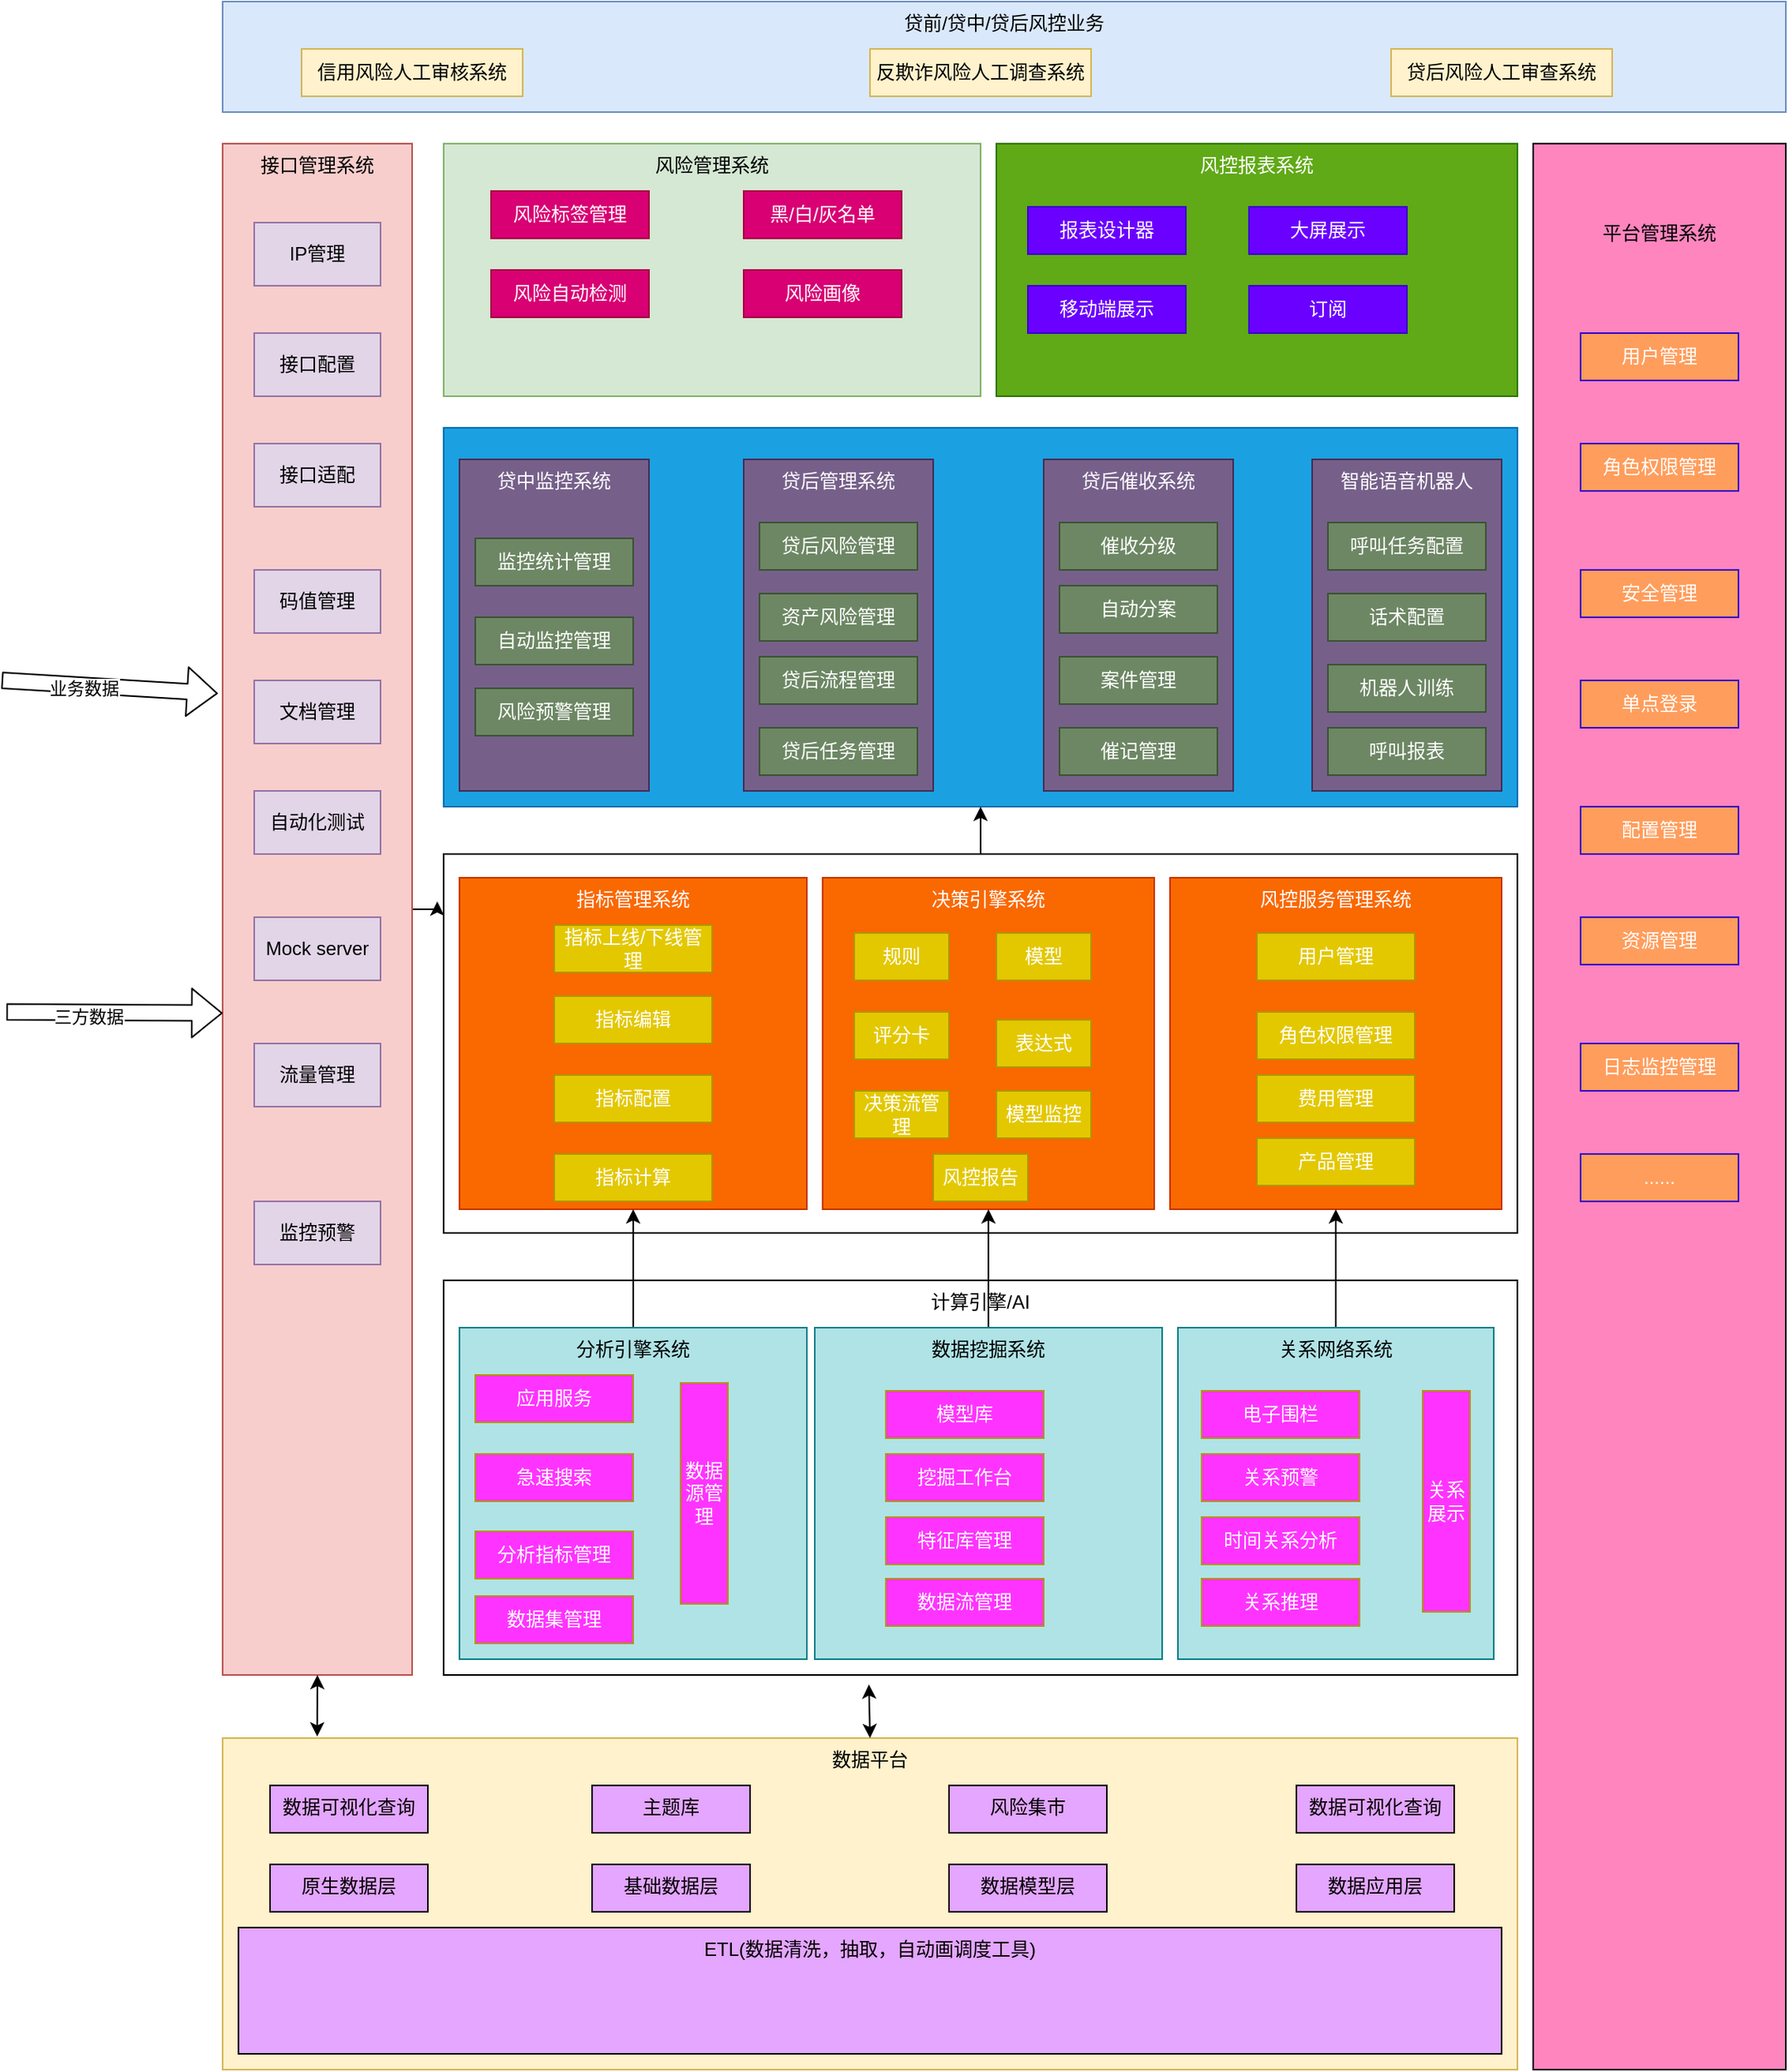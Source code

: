 <mxfile version="14.5.10" type="github">
  <diagram id="lQbhDGxogrssM2cnBjjg" name="第 1 页">
    <mxGraphModel dx="2249" dy="762" grid="1" gridSize="10" guides="1" tooltips="1" connect="1" arrows="1" fold="1" page="1" pageScale="1" pageWidth="827" pageHeight="1169" math="0" shadow="0">
      <root>
        <mxCell id="0" />
        <mxCell id="1" parent="0" />
        <mxCell id="xgXOS_-53twv-PHmrjcY-1" value="贷前/贷中/贷后风控业务" style="rounded=0;whiteSpace=wrap;html=1;verticalAlign=top;fillColor=#dae8fc;strokeColor=#6c8ebf;" vertex="1" parent="1">
          <mxGeometry x="130" y="170" width="990" height="70" as="geometry" />
        </mxCell>
        <mxCell id="xgXOS_-53twv-PHmrjcY-2" value="信用风险人工审核系统" style="rounded=0;whiteSpace=wrap;html=1;fillColor=#fff2cc;strokeColor=#d6b656;" vertex="1" parent="1">
          <mxGeometry x="180" y="200" width="140" height="30" as="geometry" />
        </mxCell>
        <mxCell id="xgXOS_-53twv-PHmrjcY-3" value="反欺诈风险人工调查系统" style="rounded=0;whiteSpace=wrap;html=1;fillColor=#fff2cc;strokeColor=#d6b656;" vertex="1" parent="1">
          <mxGeometry x="540" y="200" width="140" height="30" as="geometry" />
        </mxCell>
        <mxCell id="xgXOS_-53twv-PHmrjcY-4" value="贷后风险人工审查系统" style="rounded=0;whiteSpace=wrap;html=1;fillColor=#fff2cc;strokeColor=#d6b656;" vertex="1" parent="1">
          <mxGeometry x="870" y="200" width="140" height="30" as="geometry" />
        </mxCell>
        <mxCell id="xgXOS_-53twv-PHmrjcY-59" style="edgeStyle=orthogonalEdgeStyle;rounded=0;orthogonalLoop=1;jettySize=auto;html=1;exitX=1;exitY=0.5;exitDx=0;exitDy=0;entryX=-0.006;entryY=0.125;entryDx=0;entryDy=0;entryPerimeter=0;" edge="1" parent="1" source="xgXOS_-53twv-PHmrjcY-5" target="xgXOS_-53twv-PHmrjcY-25">
          <mxGeometry relative="1" as="geometry" />
        </mxCell>
        <mxCell id="xgXOS_-53twv-PHmrjcY-5" value="接口管理系统" style="rounded=0;whiteSpace=wrap;html=1;fillColor=#f8cecc;strokeColor=#b85450;verticalAlign=top;" vertex="1" parent="1">
          <mxGeometry x="130" y="260" width="120" height="970" as="geometry" />
        </mxCell>
        <mxCell id="xgXOS_-53twv-PHmrjcY-6" value="IP管理" style="rounded=0;whiteSpace=wrap;html=1;fillColor=#e1d5e7;strokeColor=#9673a6;" vertex="1" parent="1">
          <mxGeometry x="150" y="310" width="80" height="40" as="geometry" />
        </mxCell>
        <mxCell id="xgXOS_-53twv-PHmrjcY-7" value="接口配置" style="rounded=0;whiteSpace=wrap;html=1;fillColor=#e1d5e7;strokeColor=#9673a6;" vertex="1" parent="1">
          <mxGeometry x="150" y="380" width="80" height="40" as="geometry" />
        </mxCell>
        <mxCell id="xgXOS_-53twv-PHmrjcY-8" value="接口适配" style="rounded=0;whiteSpace=wrap;html=1;fillColor=#e1d5e7;strokeColor=#9673a6;" vertex="1" parent="1">
          <mxGeometry x="150" y="450" width="80" height="40" as="geometry" />
        </mxCell>
        <mxCell id="xgXOS_-53twv-PHmrjcY-9" value="码值管理" style="rounded=0;whiteSpace=wrap;html=1;fillColor=#e1d5e7;strokeColor=#9673a6;" vertex="1" parent="1">
          <mxGeometry x="150" y="530" width="80" height="40" as="geometry" />
        </mxCell>
        <mxCell id="xgXOS_-53twv-PHmrjcY-10" value="文档管理" style="rounded=0;whiteSpace=wrap;html=1;fillColor=#e1d5e7;strokeColor=#9673a6;" vertex="1" parent="1">
          <mxGeometry x="150" y="600" width="80" height="40" as="geometry" />
        </mxCell>
        <mxCell id="xgXOS_-53twv-PHmrjcY-11" value="自动化测试" style="rounded=0;whiteSpace=wrap;html=1;fillColor=#e1d5e7;strokeColor=#9673a6;" vertex="1" parent="1">
          <mxGeometry x="150" y="670" width="80" height="40" as="geometry" />
        </mxCell>
        <mxCell id="xgXOS_-53twv-PHmrjcY-12" value="Mock server" style="rounded=0;whiteSpace=wrap;html=1;fillColor=#e1d5e7;strokeColor=#9673a6;" vertex="1" parent="1">
          <mxGeometry x="150" y="750" width="80" height="40" as="geometry" />
        </mxCell>
        <mxCell id="xgXOS_-53twv-PHmrjcY-13" value="流量管理" style="rounded=0;whiteSpace=wrap;html=1;fillColor=#e1d5e7;strokeColor=#9673a6;" vertex="1" parent="1">
          <mxGeometry x="150" y="830" width="80" height="40" as="geometry" />
        </mxCell>
        <mxCell id="xgXOS_-53twv-PHmrjcY-14" value="监控预警" style="rounded=0;whiteSpace=wrap;html=1;fillColor=#e1d5e7;strokeColor=#9673a6;" vertex="1" parent="1">
          <mxGeometry x="150" y="930" width="80" height="40" as="geometry" />
        </mxCell>
        <mxCell id="xgXOS_-53twv-PHmrjcY-16" value="" style="shape=flexArrow;endArrow=classic;html=1;entryX=-0.025;entryY=0.359;entryDx=0;entryDy=0;entryPerimeter=0;" edge="1" parent="1" target="xgXOS_-53twv-PHmrjcY-5">
          <mxGeometry width="50" height="50" relative="1" as="geometry">
            <mxPoint x="-10" y="600" as="sourcePoint" />
            <mxPoint x="570" y="660" as="targetPoint" />
          </mxGeometry>
        </mxCell>
        <mxCell id="xgXOS_-53twv-PHmrjcY-17" value="业务数据" style="edgeLabel;html=1;align=center;verticalAlign=middle;resizable=0;points=[];" vertex="1" connectable="0" parent="xgXOS_-53twv-PHmrjcY-16">
          <mxGeometry x="-0.241" y="-2" relative="1" as="geometry">
            <mxPoint as="offset" />
          </mxGeometry>
        </mxCell>
        <mxCell id="xgXOS_-53twv-PHmrjcY-18" value="" style="shape=flexArrow;endArrow=classic;html=1;entryX=-0.025;entryY=0.359;entryDx=0;entryDy=0;entryPerimeter=0;" edge="1" parent="1">
          <mxGeometry width="50" height="50" relative="1" as="geometry">
            <mxPoint x="-7" y="810" as="sourcePoint" />
            <mxPoint x="130" y="810.79" as="targetPoint" />
          </mxGeometry>
        </mxCell>
        <mxCell id="xgXOS_-53twv-PHmrjcY-19" value="三方数据" style="edgeLabel;html=1;align=center;verticalAlign=middle;resizable=0;points=[];" vertex="1" connectable="0" parent="xgXOS_-53twv-PHmrjcY-18">
          <mxGeometry x="-0.241" y="-2" relative="1" as="geometry">
            <mxPoint as="offset" />
          </mxGeometry>
        </mxCell>
        <mxCell id="xgXOS_-53twv-PHmrjcY-20" value="风险管理系统" style="rounded=0;whiteSpace=wrap;html=1;verticalAlign=top;fillColor=#d5e8d4;strokeColor=#82b366;" vertex="1" parent="1">
          <mxGeometry x="270" y="260" width="340" height="160" as="geometry" />
        </mxCell>
        <mxCell id="xgXOS_-53twv-PHmrjcY-22" value="风控报表系统" style="rounded=0;whiteSpace=wrap;html=1;verticalAlign=top;fillColor=#60a917;strokeColor=#2D7600;fontColor=#ffffff;" vertex="1" parent="1">
          <mxGeometry x="620" y="260" width="330" height="160" as="geometry" />
        </mxCell>
        <mxCell id="xgXOS_-53twv-PHmrjcY-23" value="&lt;br&gt;&lt;br&gt;&lt;br&gt;平台管理系统" style="rounded=0;whiteSpace=wrap;html=1;verticalAlign=top;fillColor=#FF85BE;" vertex="1" parent="1">
          <mxGeometry x="960" y="260" width="160" height="1220" as="geometry" />
        </mxCell>
        <mxCell id="xgXOS_-53twv-PHmrjcY-24" value="" style="rounded=0;whiteSpace=wrap;html=1;verticalAlign=top;fillColor=#1ba1e2;strokeColor=#006EAF;fontColor=#ffffff;" vertex="1" parent="1">
          <mxGeometry x="270" y="440" width="680" height="240" as="geometry" />
        </mxCell>
        <mxCell id="xgXOS_-53twv-PHmrjcY-55" style="edgeStyle=orthogonalEdgeStyle;rounded=0;orthogonalLoop=1;jettySize=auto;html=1;entryX=0.5;entryY=1;entryDx=0;entryDy=0;" edge="1" parent="1" source="xgXOS_-53twv-PHmrjcY-25" target="xgXOS_-53twv-PHmrjcY-24">
          <mxGeometry relative="1" as="geometry" />
        </mxCell>
        <mxCell id="xgXOS_-53twv-PHmrjcY-25" value="" style="rounded=0;whiteSpace=wrap;html=1;verticalAlign=top;" vertex="1" parent="1">
          <mxGeometry x="270" y="710" width="680" height="240" as="geometry" />
        </mxCell>
        <mxCell id="xgXOS_-53twv-PHmrjcY-26" value="计算引擎/AI" style="rounded=0;whiteSpace=wrap;html=1;verticalAlign=top;" vertex="1" parent="1">
          <mxGeometry x="270" y="980" width="680" height="250" as="geometry" />
        </mxCell>
        <mxCell id="xgXOS_-53twv-PHmrjcY-27" value="数据平台" style="rounded=0;whiteSpace=wrap;html=1;verticalAlign=top;fillColor=#fff2cc;strokeColor=#d6b656;" vertex="1" parent="1">
          <mxGeometry x="130" y="1270" width="820" height="210" as="geometry" />
        </mxCell>
        <mxCell id="xgXOS_-53twv-PHmrjcY-28" value="风险标签管理" style="rounded=0;whiteSpace=wrap;html=1;fillColor=#d80073;strokeColor=#A50040;fontColor=#ffffff;" vertex="1" parent="1">
          <mxGeometry x="300" y="290" width="100" height="30" as="geometry" />
        </mxCell>
        <mxCell id="xgXOS_-53twv-PHmrjcY-29" value="黑/白/灰名单" style="rounded=0;whiteSpace=wrap;html=1;fillColor=#d80073;strokeColor=#A50040;fontColor=#ffffff;" vertex="1" parent="1">
          <mxGeometry x="460" y="290" width="100" height="30" as="geometry" />
        </mxCell>
        <mxCell id="xgXOS_-53twv-PHmrjcY-30" value="风险自动检测" style="rounded=0;whiteSpace=wrap;html=1;fillColor=#d80073;strokeColor=#A50040;fontColor=#ffffff;" vertex="1" parent="1">
          <mxGeometry x="300" y="340" width="100" height="30" as="geometry" />
        </mxCell>
        <mxCell id="xgXOS_-53twv-PHmrjcY-31" value="风险画像" style="rounded=0;whiteSpace=wrap;html=1;fillColor=#d80073;strokeColor=#A50040;fontColor=#ffffff;" vertex="1" parent="1">
          <mxGeometry x="460" y="340" width="100" height="30" as="geometry" />
        </mxCell>
        <mxCell id="xgXOS_-53twv-PHmrjcY-32" value="报表设计器" style="rounded=0;whiteSpace=wrap;html=1;fillColor=#6a00ff;strokeColor=#3700CC;fontColor=#ffffff;" vertex="1" parent="1">
          <mxGeometry x="640" y="300" width="100" height="30" as="geometry" />
        </mxCell>
        <mxCell id="xgXOS_-53twv-PHmrjcY-33" value="大屏展示" style="rounded=0;whiteSpace=wrap;html=1;fillColor=#6a00ff;strokeColor=#3700CC;fontColor=#ffffff;" vertex="1" parent="1">
          <mxGeometry x="780" y="300" width="100" height="30" as="geometry" />
        </mxCell>
        <mxCell id="xgXOS_-53twv-PHmrjcY-34" value="移动端展示" style="rounded=0;whiteSpace=wrap;html=1;fillColor=#6a00ff;strokeColor=#3700CC;fontColor=#ffffff;" vertex="1" parent="1">
          <mxGeometry x="640" y="350" width="100" height="30" as="geometry" />
        </mxCell>
        <mxCell id="xgXOS_-53twv-PHmrjcY-35" value="订阅" style="rounded=0;whiteSpace=wrap;html=1;fillColor=#6a00ff;strokeColor=#3700CC;fontColor=#ffffff;" vertex="1" parent="1">
          <mxGeometry x="780" y="350" width="100" height="30" as="geometry" />
        </mxCell>
        <mxCell id="xgXOS_-53twv-PHmrjcY-36" value="贷中监控系统" style="rounded=0;whiteSpace=wrap;html=1;verticalAlign=top;fillColor=#76608a;strokeColor=#432D57;fontColor=#ffffff;" vertex="1" parent="1">
          <mxGeometry x="280" y="460" width="120" height="210" as="geometry" />
        </mxCell>
        <mxCell id="xgXOS_-53twv-PHmrjcY-37" value="贷后管理系统" style="rounded=0;whiteSpace=wrap;html=1;verticalAlign=top;fillColor=#76608a;strokeColor=#432D57;fontColor=#ffffff;" vertex="1" parent="1">
          <mxGeometry x="460" y="460" width="120" height="210" as="geometry" />
        </mxCell>
        <mxCell id="xgXOS_-53twv-PHmrjcY-38" value="贷后催收系统" style="rounded=0;whiteSpace=wrap;html=1;verticalAlign=top;fillColor=#76608a;strokeColor=#432D57;fontColor=#ffffff;" vertex="1" parent="1">
          <mxGeometry x="650" y="460" width="120" height="210" as="geometry" />
        </mxCell>
        <mxCell id="xgXOS_-53twv-PHmrjcY-39" value="智能语音机器人" style="rounded=0;whiteSpace=wrap;html=1;verticalAlign=top;fillColor=#76608a;strokeColor=#432D57;fontColor=#ffffff;" vertex="1" parent="1">
          <mxGeometry x="820" y="460" width="120" height="210" as="geometry" />
        </mxCell>
        <mxCell id="xgXOS_-53twv-PHmrjcY-40" value="监控统计管理" style="rounded=0;whiteSpace=wrap;html=1;fillColor=#6d8764;strokeColor=#3A5431;fontColor=#ffffff;" vertex="1" parent="1">
          <mxGeometry x="290" y="510" width="100" height="30" as="geometry" />
        </mxCell>
        <mxCell id="xgXOS_-53twv-PHmrjcY-41" value="自动监控管理" style="rounded=0;whiteSpace=wrap;html=1;fillColor=#6d8764;strokeColor=#3A5431;fontColor=#ffffff;" vertex="1" parent="1">
          <mxGeometry x="290" y="560" width="100" height="30" as="geometry" />
        </mxCell>
        <mxCell id="xgXOS_-53twv-PHmrjcY-42" value="风险预警管理" style="rounded=0;whiteSpace=wrap;html=1;fillColor=#6d8764;strokeColor=#3A5431;fontColor=#ffffff;" vertex="1" parent="1">
          <mxGeometry x="290" y="605" width="100" height="30" as="geometry" />
        </mxCell>
        <mxCell id="xgXOS_-53twv-PHmrjcY-43" value="贷后风险管理" style="rounded=0;whiteSpace=wrap;html=1;fillColor=#6d8764;strokeColor=#3A5431;fontColor=#ffffff;" vertex="1" parent="1">
          <mxGeometry x="470" y="500" width="100" height="30" as="geometry" />
        </mxCell>
        <mxCell id="xgXOS_-53twv-PHmrjcY-44" value="资产风险管理" style="rounded=0;whiteSpace=wrap;html=1;fillColor=#6d8764;strokeColor=#3A5431;fontColor=#ffffff;" vertex="1" parent="1">
          <mxGeometry x="470" y="545" width="100" height="30" as="geometry" />
        </mxCell>
        <mxCell id="xgXOS_-53twv-PHmrjcY-45" value="贷后流程管理" style="rounded=0;whiteSpace=wrap;html=1;fillColor=#6d8764;strokeColor=#3A5431;fontColor=#ffffff;" vertex="1" parent="1">
          <mxGeometry x="470" y="585" width="100" height="30" as="geometry" />
        </mxCell>
        <mxCell id="xgXOS_-53twv-PHmrjcY-46" value="贷后任务管理" style="rounded=0;whiteSpace=wrap;html=1;fillColor=#6d8764;strokeColor=#3A5431;fontColor=#ffffff;" vertex="1" parent="1">
          <mxGeometry x="470" y="630" width="100" height="30" as="geometry" />
        </mxCell>
        <mxCell id="xgXOS_-53twv-PHmrjcY-47" value="催收分级" style="rounded=0;whiteSpace=wrap;html=1;fillColor=#6d8764;strokeColor=#3A5431;fontColor=#ffffff;" vertex="1" parent="1">
          <mxGeometry x="660" y="500" width="100" height="30" as="geometry" />
        </mxCell>
        <mxCell id="xgXOS_-53twv-PHmrjcY-48" value="自动分案" style="rounded=0;whiteSpace=wrap;html=1;fillColor=#6d8764;strokeColor=#3A5431;fontColor=#ffffff;" vertex="1" parent="1">
          <mxGeometry x="660" y="540" width="100" height="30" as="geometry" />
        </mxCell>
        <mxCell id="xgXOS_-53twv-PHmrjcY-49" value="案件管理" style="rounded=0;whiteSpace=wrap;html=1;fillColor=#6d8764;strokeColor=#3A5431;fontColor=#ffffff;" vertex="1" parent="1">
          <mxGeometry x="660" y="585" width="100" height="30" as="geometry" />
        </mxCell>
        <mxCell id="xgXOS_-53twv-PHmrjcY-50" value="催记管理" style="rounded=0;whiteSpace=wrap;html=1;fillColor=#6d8764;strokeColor=#3A5431;fontColor=#ffffff;" vertex="1" parent="1">
          <mxGeometry x="660" y="630" width="100" height="30" as="geometry" />
        </mxCell>
        <mxCell id="xgXOS_-53twv-PHmrjcY-51" value="呼叫任务配置" style="rounded=0;whiteSpace=wrap;html=1;fillColor=#6d8764;strokeColor=#3A5431;fontColor=#ffffff;" vertex="1" parent="1">
          <mxGeometry x="830" y="500" width="100" height="30" as="geometry" />
        </mxCell>
        <mxCell id="xgXOS_-53twv-PHmrjcY-52" value="话术配置" style="rounded=0;whiteSpace=wrap;html=1;fillColor=#6d8764;strokeColor=#3A5431;fontColor=#ffffff;" vertex="1" parent="1">
          <mxGeometry x="830" y="545" width="100" height="30" as="geometry" />
        </mxCell>
        <mxCell id="xgXOS_-53twv-PHmrjcY-53" value="机器人训练" style="rounded=0;whiteSpace=wrap;html=1;fillColor=#6d8764;strokeColor=#3A5431;fontColor=#ffffff;" vertex="1" parent="1">
          <mxGeometry x="830" y="590" width="100" height="30" as="geometry" />
        </mxCell>
        <mxCell id="xgXOS_-53twv-PHmrjcY-54" value="呼叫报表" style="rounded=0;whiteSpace=wrap;html=1;fillColor=#6d8764;strokeColor=#3A5431;fontColor=#ffffff;" vertex="1" parent="1">
          <mxGeometry x="830" y="630" width="100" height="30" as="geometry" />
        </mxCell>
        <mxCell id="xgXOS_-53twv-PHmrjcY-60" value="指标管理系统" style="rounded=0;whiteSpace=wrap;html=1;verticalAlign=top;fillColor=#fa6800;strokeColor=#C73500;fontColor=#ffffff;" vertex="1" parent="1">
          <mxGeometry x="280" y="725" width="220" height="210" as="geometry" />
        </mxCell>
        <mxCell id="xgXOS_-53twv-PHmrjcY-61" value="决策引擎系统" style="rounded=0;whiteSpace=wrap;html=1;verticalAlign=top;fillColor=#fa6800;strokeColor=#C73500;fontColor=#ffffff;" vertex="1" parent="1">
          <mxGeometry x="510" y="725" width="210" height="210" as="geometry" />
        </mxCell>
        <mxCell id="xgXOS_-53twv-PHmrjcY-62" value="风控服务管理系统" style="rounded=0;whiteSpace=wrap;html=1;verticalAlign=top;fillColor=#fa6800;strokeColor=#C73500;fontColor=#ffffff;" vertex="1" parent="1">
          <mxGeometry x="730" y="725" width="210" height="210" as="geometry" />
        </mxCell>
        <mxCell id="xgXOS_-53twv-PHmrjcY-63" value="指标上线/下线管理" style="rounded=0;whiteSpace=wrap;html=1;fillColor=#e3c800;strokeColor=#B09500;fontColor=#ffffff;" vertex="1" parent="1">
          <mxGeometry x="340" y="755" width="100" height="30" as="geometry" />
        </mxCell>
        <mxCell id="xgXOS_-53twv-PHmrjcY-64" value="指标编辑" style="rounded=0;whiteSpace=wrap;html=1;fillColor=#e3c800;strokeColor=#B09500;fontColor=#ffffff;" vertex="1" parent="1">
          <mxGeometry x="340" y="800" width="100" height="30" as="geometry" />
        </mxCell>
        <mxCell id="xgXOS_-53twv-PHmrjcY-65" value="指标配置" style="rounded=0;whiteSpace=wrap;html=1;fillColor=#e3c800;strokeColor=#B09500;fontColor=#ffffff;" vertex="1" parent="1">
          <mxGeometry x="340" y="850" width="100" height="30" as="geometry" />
        </mxCell>
        <mxCell id="xgXOS_-53twv-PHmrjcY-66" value="指标计算" style="rounded=0;whiteSpace=wrap;html=1;fillColor=#e3c800;strokeColor=#B09500;fontColor=#ffffff;" vertex="1" parent="1">
          <mxGeometry x="340" y="900" width="100" height="30" as="geometry" />
        </mxCell>
        <mxCell id="xgXOS_-53twv-PHmrjcY-68" value="规则" style="rounded=0;whiteSpace=wrap;html=1;fillColor=#e3c800;strokeColor=#B09500;fontColor=#ffffff;" vertex="1" parent="1">
          <mxGeometry x="530" y="760" width="60" height="30" as="geometry" />
        </mxCell>
        <mxCell id="xgXOS_-53twv-PHmrjcY-69" value="模型" style="rounded=0;whiteSpace=wrap;html=1;fillColor=#e3c800;strokeColor=#B09500;fontColor=#ffffff;" vertex="1" parent="1">
          <mxGeometry x="620" y="760" width="60" height="30" as="geometry" />
        </mxCell>
        <mxCell id="xgXOS_-53twv-PHmrjcY-70" value="评分卡" style="rounded=0;whiteSpace=wrap;html=1;fillColor=#e3c800;strokeColor=#B09500;fontColor=#ffffff;" vertex="1" parent="1">
          <mxGeometry x="530" y="810" width="60" height="30" as="geometry" />
        </mxCell>
        <mxCell id="xgXOS_-53twv-PHmrjcY-71" value="决策流管理" style="rounded=0;whiteSpace=wrap;html=1;fillColor=#e3c800;strokeColor=#B09500;fontColor=#ffffff;" vertex="1" parent="1">
          <mxGeometry x="530" y="860" width="60" height="30" as="geometry" />
        </mxCell>
        <mxCell id="xgXOS_-53twv-PHmrjcY-72" value="模型监控" style="rounded=0;whiteSpace=wrap;html=1;fillColor=#e3c800;strokeColor=#B09500;fontColor=#ffffff;" vertex="1" parent="1">
          <mxGeometry x="620" y="860" width="60" height="30" as="geometry" />
        </mxCell>
        <mxCell id="xgXOS_-53twv-PHmrjcY-73" value="表达式" style="rounded=0;whiteSpace=wrap;html=1;fillColor=#e3c800;strokeColor=#B09500;fontColor=#ffffff;" vertex="1" parent="1">
          <mxGeometry x="620" y="815" width="60" height="30" as="geometry" />
        </mxCell>
        <mxCell id="xgXOS_-53twv-PHmrjcY-74" value="风控报告" style="rounded=0;whiteSpace=wrap;html=1;fillColor=#e3c800;strokeColor=#B09500;fontColor=#ffffff;" vertex="1" parent="1">
          <mxGeometry x="580" y="900" width="60" height="30" as="geometry" />
        </mxCell>
        <mxCell id="xgXOS_-53twv-PHmrjcY-75" value="用户管理" style="rounded=0;whiteSpace=wrap;html=1;fillColor=#e3c800;strokeColor=#B09500;fontColor=#ffffff;" vertex="1" parent="1">
          <mxGeometry x="785" y="760" width="100" height="30" as="geometry" />
        </mxCell>
        <mxCell id="xgXOS_-53twv-PHmrjcY-76" value="角色权限管理" style="rounded=0;whiteSpace=wrap;html=1;fillColor=#e3c800;strokeColor=#B09500;fontColor=#ffffff;" vertex="1" parent="1">
          <mxGeometry x="785" y="810" width="100" height="30" as="geometry" />
        </mxCell>
        <mxCell id="xgXOS_-53twv-PHmrjcY-77" value="费用管理" style="rounded=0;whiteSpace=wrap;html=1;fillColor=#e3c800;strokeColor=#B09500;fontColor=#ffffff;" vertex="1" parent="1">
          <mxGeometry x="785" y="850" width="100" height="30" as="geometry" />
        </mxCell>
        <mxCell id="xgXOS_-53twv-PHmrjcY-78" value="产品管理" style="rounded=0;whiteSpace=wrap;html=1;fillColor=#e3c800;strokeColor=#B09500;fontColor=#ffffff;" vertex="1" parent="1">
          <mxGeometry x="785" y="890" width="100" height="30" as="geometry" />
        </mxCell>
        <mxCell id="xgXOS_-53twv-PHmrjcY-88" style="edgeStyle=orthogonalEdgeStyle;rounded=0;orthogonalLoop=1;jettySize=auto;html=1;entryX=0.5;entryY=1;entryDx=0;entryDy=0;" edge="1" parent="1" source="xgXOS_-53twv-PHmrjcY-79" target="xgXOS_-53twv-PHmrjcY-60">
          <mxGeometry relative="1" as="geometry" />
        </mxCell>
        <mxCell id="xgXOS_-53twv-PHmrjcY-79" value="分析引擎系统" style="rounded=0;whiteSpace=wrap;html=1;verticalAlign=top;fillColor=#b0e3e6;strokeColor=#0e8088;" vertex="1" parent="1">
          <mxGeometry x="280" y="1010" width="220" height="210" as="geometry" />
        </mxCell>
        <mxCell id="xgXOS_-53twv-PHmrjcY-89" style="edgeStyle=orthogonalEdgeStyle;rounded=0;orthogonalLoop=1;jettySize=auto;html=1;entryX=0.5;entryY=1;entryDx=0;entryDy=0;" edge="1" parent="1" source="xgXOS_-53twv-PHmrjcY-80" target="xgXOS_-53twv-PHmrjcY-61">
          <mxGeometry relative="1" as="geometry" />
        </mxCell>
        <mxCell id="xgXOS_-53twv-PHmrjcY-80" value="数据挖掘系统" style="rounded=0;whiteSpace=wrap;html=1;verticalAlign=top;fillColor=#b0e3e6;strokeColor=#0e8088;" vertex="1" parent="1">
          <mxGeometry x="505" y="1010" width="220" height="210" as="geometry" />
        </mxCell>
        <mxCell id="xgXOS_-53twv-PHmrjcY-90" style="edgeStyle=orthogonalEdgeStyle;rounded=0;orthogonalLoop=1;jettySize=auto;html=1;entryX=0.5;entryY=1;entryDx=0;entryDy=0;" edge="1" parent="1" source="xgXOS_-53twv-PHmrjcY-81" target="xgXOS_-53twv-PHmrjcY-62">
          <mxGeometry relative="1" as="geometry" />
        </mxCell>
        <mxCell id="xgXOS_-53twv-PHmrjcY-81" value="关系网络系统" style="rounded=0;whiteSpace=wrap;html=1;verticalAlign=top;fillColor=#b0e3e6;strokeColor=#0e8088;" vertex="1" parent="1">
          <mxGeometry x="735" y="1010" width="200" height="210" as="geometry" />
        </mxCell>
        <mxCell id="xgXOS_-53twv-PHmrjcY-82" value="指标上线/下线管理" style="rounded=0;whiteSpace=wrap;html=1;strokeColor=#B09500;fontColor=#ffffff;fillColor=#FF33FF;" vertex="1" parent="1">
          <mxGeometry x="290" y="1040" width="100" height="30" as="geometry" />
        </mxCell>
        <mxCell id="xgXOS_-53twv-PHmrjcY-83" value="应用服务" style="rounded=0;whiteSpace=wrap;html=1;strokeColor=#B09500;fontColor=#ffffff;fillColor=#FF33FF;" vertex="1" parent="1">
          <mxGeometry x="290" y="1040" width="100" height="30" as="geometry" />
        </mxCell>
        <mxCell id="xgXOS_-53twv-PHmrjcY-84" value="急速搜索" style="rounded=0;whiteSpace=wrap;html=1;strokeColor=#B09500;fontColor=#ffffff;fillColor=#FF33FF;" vertex="1" parent="1">
          <mxGeometry x="290" y="1090" width="100" height="30" as="geometry" />
        </mxCell>
        <mxCell id="xgXOS_-53twv-PHmrjcY-85" value="分析指标管理" style="rounded=0;whiteSpace=wrap;html=1;strokeColor=#B09500;fontColor=#ffffff;fillColor=#FF33FF;" vertex="1" parent="1">
          <mxGeometry x="290" y="1139" width="100" height="30" as="geometry" />
        </mxCell>
        <mxCell id="xgXOS_-53twv-PHmrjcY-86" value="数据集管理" style="rounded=0;whiteSpace=wrap;html=1;strokeColor=#B09500;fontColor=#ffffff;fillColor=#FF33FF;" vertex="1" parent="1">
          <mxGeometry x="290" y="1180" width="100" height="30" as="geometry" />
        </mxCell>
        <mxCell id="xgXOS_-53twv-PHmrjcY-87" value="数据源管理" style="rounded=0;whiteSpace=wrap;html=1;strokeColor=#B09500;fontColor=#ffffff;fillColor=#FF33FF;" vertex="1" parent="1">
          <mxGeometry x="420" y="1045" width="30" height="140" as="geometry" />
        </mxCell>
        <mxCell id="xgXOS_-53twv-PHmrjcY-91" value="模型库" style="rounded=0;whiteSpace=wrap;html=1;strokeColor=#B09500;fontColor=#ffffff;fillColor=#FF33FF;" vertex="1" parent="1">
          <mxGeometry x="550" y="1050" width="100" height="30" as="geometry" />
        </mxCell>
        <mxCell id="xgXOS_-53twv-PHmrjcY-92" value="挖掘工作台" style="rounded=0;whiteSpace=wrap;html=1;strokeColor=#B09500;fontColor=#ffffff;fillColor=#FF33FF;" vertex="1" parent="1">
          <mxGeometry x="550" y="1090" width="100" height="30" as="geometry" />
        </mxCell>
        <mxCell id="xgXOS_-53twv-PHmrjcY-93" value="特征库管理" style="rounded=0;whiteSpace=wrap;html=1;strokeColor=#B09500;fontColor=#ffffff;fillColor=#FF33FF;" vertex="1" parent="1">
          <mxGeometry x="550" y="1130" width="100" height="30" as="geometry" />
        </mxCell>
        <mxCell id="xgXOS_-53twv-PHmrjcY-94" value="数据流管理" style="rounded=0;whiteSpace=wrap;html=1;strokeColor=#B09500;fontColor=#ffffff;fillColor=#FF33FF;" vertex="1" parent="1">
          <mxGeometry x="550" y="1169" width="100" height="30" as="geometry" />
        </mxCell>
        <mxCell id="xgXOS_-53twv-PHmrjcY-95" value="电子围栏" style="rounded=0;whiteSpace=wrap;html=1;strokeColor=#B09500;fontColor=#ffffff;fillColor=#FF33FF;" vertex="1" parent="1">
          <mxGeometry x="750" y="1050" width="100" height="30" as="geometry" />
        </mxCell>
        <mxCell id="xgXOS_-53twv-PHmrjcY-96" value="关系预警" style="rounded=0;whiteSpace=wrap;html=1;strokeColor=#B09500;fontColor=#ffffff;fillColor=#FF33FF;" vertex="1" parent="1">
          <mxGeometry x="750" y="1090" width="100" height="30" as="geometry" />
        </mxCell>
        <mxCell id="xgXOS_-53twv-PHmrjcY-97" value="时间关系分析" style="rounded=0;whiteSpace=wrap;html=1;strokeColor=#B09500;fontColor=#ffffff;fillColor=#FF33FF;" vertex="1" parent="1">
          <mxGeometry x="750" y="1130" width="100" height="30" as="geometry" />
        </mxCell>
        <mxCell id="xgXOS_-53twv-PHmrjcY-98" value="关系推理" style="rounded=0;whiteSpace=wrap;html=1;strokeColor=#B09500;fontColor=#ffffff;fillColor=#FF33FF;" vertex="1" parent="1">
          <mxGeometry x="750" y="1169" width="100" height="30" as="geometry" />
        </mxCell>
        <mxCell id="xgXOS_-53twv-PHmrjcY-99" value="关系展示" style="rounded=0;whiteSpace=wrap;html=1;strokeColor=#B09500;fontColor=#ffffff;fillColor=#FF33FF;" vertex="1" parent="1">
          <mxGeometry x="890" y="1050" width="30" height="140" as="geometry" />
        </mxCell>
        <mxCell id="xgXOS_-53twv-PHmrjcY-100" value="" style="endArrow=classic;startArrow=classic;html=1;exitX=0.073;exitY=-0.005;exitDx=0;exitDy=0;exitPerimeter=0;entryX=0.5;entryY=1;entryDx=0;entryDy=0;" edge="1" parent="1" source="xgXOS_-53twv-PHmrjcY-27" target="xgXOS_-53twv-PHmrjcY-5">
          <mxGeometry width="50" height="50" relative="1" as="geometry">
            <mxPoint x="520" y="1190" as="sourcePoint" />
            <mxPoint x="570" y="1140" as="targetPoint" />
          </mxGeometry>
        </mxCell>
        <mxCell id="xgXOS_-53twv-PHmrjcY-101" value="" style="endArrow=classic;startArrow=classic;html=1;exitX=0.5;exitY=0;exitDx=0;exitDy=0;entryX=0.396;entryY=1.024;entryDx=0;entryDy=0;entryPerimeter=0;" edge="1" parent="1" source="xgXOS_-53twv-PHmrjcY-27" target="xgXOS_-53twv-PHmrjcY-26">
          <mxGeometry width="50" height="50" relative="1" as="geometry">
            <mxPoint x="199.86" y="1278.95" as="sourcePoint" />
            <mxPoint x="200" y="1240" as="targetPoint" />
          </mxGeometry>
        </mxCell>
        <mxCell id="xgXOS_-53twv-PHmrjcY-103" value="ETL(数据清洗，抽取，自动画调度工具)" style="rounded=0;whiteSpace=wrap;html=1;fillColor=#E4A6FF;verticalAlign=top;" vertex="1" parent="1">
          <mxGeometry x="140" y="1390" width="800" height="80" as="geometry" />
        </mxCell>
        <mxCell id="xgXOS_-53twv-PHmrjcY-104" value="数据可视化查询" style="rounded=0;whiteSpace=wrap;html=1;fillColor=#E4A6FF;verticalAlign=top;" vertex="1" parent="1">
          <mxGeometry x="160" y="1300" width="100" height="30" as="geometry" />
        </mxCell>
        <mxCell id="xgXOS_-53twv-PHmrjcY-105" value="主题库" style="rounded=0;whiteSpace=wrap;html=1;fillColor=#E4A6FF;verticalAlign=top;" vertex="1" parent="1">
          <mxGeometry x="364" y="1300" width="100" height="30" as="geometry" />
        </mxCell>
        <mxCell id="xgXOS_-53twv-PHmrjcY-106" value="数据可视化查询" style="rounded=0;whiteSpace=wrap;html=1;fillColor=#E4A6FF;verticalAlign=top;" vertex="1" parent="1">
          <mxGeometry x="810" y="1300" width="100" height="30" as="geometry" />
        </mxCell>
        <mxCell id="xgXOS_-53twv-PHmrjcY-107" value="风险集市" style="rounded=0;whiteSpace=wrap;html=1;fillColor=#E4A6FF;verticalAlign=top;" vertex="1" parent="1">
          <mxGeometry x="590" y="1300" width="100" height="30" as="geometry" />
        </mxCell>
        <mxCell id="xgXOS_-53twv-PHmrjcY-108" value="原生数据层" style="rounded=0;whiteSpace=wrap;html=1;fillColor=#E4A6FF;verticalAlign=top;" vertex="1" parent="1">
          <mxGeometry x="160" y="1350" width="100" height="30" as="geometry" />
        </mxCell>
        <mxCell id="xgXOS_-53twv-PHmrjcY-109" value="基础数据层" style="rounded=0;whiteSpace=wrap;html=1;fillColor=#E4A6FF;verticalAlign=top;" vertex="1" parent="1">
          <mxGeometry x="364" y="1350" width="100" height="30" as="geometry" />
        </mxCell>
        <mxCell id="xgXOS_-53twv-PHmrjcY-110" value="数据模型层" style="rounded=0;whiteSpace=wrap;html=1;fillColor=#E4A6FF;verticalAlign=top;" vertex="1" parent="1">
          <mxGeometry x="590" y="1350" width="100" height="30" as="geometry" />
        </mxCell>
        <mxCell id="xgXOS_-53twv-PHmrjcY-112" value="数据应用层" style="rounded=0;whiteSpace=wrap;html=1;fillColor=#E4A6FF;verticalAlign=top;" vertex="1" parent="1">
          <mxGeometry x="810" y="1350" width="100" height="30" as="geometry" />
        </mxCell>
        <mxCell id="xgXOS_-53twv-PHmrjcY-113" value="订阅" style="rounded=0;whiteSpace=wrap;html=1;strokeColor=#3700CC;fontColor=#ffffff;fillColor=#FF9D5C;" vertex="1" parent="1">
          <mxGeometry x="990" y="380" width="100" height="30" as="geometry" />
        </mxCell>
        <mxCell id="xgXOS_-53twv-PHmrjcY-114" value="订阅" style="rounded=0;whiteSpace=wrap;html=1;strokeColor=#3700CC;fontColor=#ffffff;fillColor=#FF9D5C;" vertex="1" parent="1">
          <mxGeometry x="990" y="450" width="100" height="30" as="geometry" />
        </mxCell>
        <mxCell id="xgXOS_-53twv-PHmrjcY-115" value="安全管理" style="rounded=0;whiteSpace=wrap;html=1;strokeColor=#3700CC;fontColor=#ffffff;fillColor=#FF9D5C;" vertex="1" parent="1">
          <mxGeometry x="990" y="530" width="100" height="30" as="geometry" />
        </mxCell>
        <mxCell id="xgXOS_-53twv-PHmrjcY-116" value="单点登录" style="rounded=0;whiteSpace=wrap;html=1;strokeColor=#3700CC;fontColor=#ffffff;fillColor=#FF9D5C;" vertex="1" parent="1">
          <mxGeometry x="990" y="600" width="100" height="30" as="geometry" />
        </mxCell>
        <mxCell id="xgXOS_-53twv-PHmrjcY-117" value="订阅" style="rounded=0;whiteSpace=wrap;html=1;strokeColor=#3700CC;fontColor=#ffffff;fillColor=#FF9D5C;" vertex="1" parent="1">
          <mxGeometry x="990" y="380" width="100" height="30" as="geometry" />
        </mxCell>
        <mxCell id="xgXOS_-53twv-PHmrjcY-118" value="订阅" style="rounded=0;whiteSpace=wrap;html=1;strokeColor=#3700CC;fontColor=#ffffff;fillColor=#FF9D5C;" vertex="1" parent="1">
          <mxGeometry x="990" y="450" width="100" height="30" as="geometry" />
        </mxCell>
        <mxCell id="xgXOS_-53twv-PHmrjcY-119" value="用户管理" style="rounded=0;whiteSpace=wrap;html=1;strokeColor=#3700CC;fontColor=#ffffff;fillColor=#FF9D5C;" vertex="1" parent="1">
          <mxGeometry x="990" y="380" width="100" height="30" as="geometry" />
        </mxCell>
        <mxCell id="xgXOS_-53twv-PHmrjcY-120" value="角色权限管理" style="rounded=0;whiteSpace=wrap;html=1;strokeColor=#3700CC;fontColor=#ffffff;fillColor=#FF9D5C;" vertex="1" parent="1">
          <mxGeometry x="990" y="450" width="100" height="30" as="geometry" />
        </mxCell>
        <mxCell id="xgXOS_-53twv-PHmrjcY-121" value="配置管理" style="rounded=0;whiteSpace=wrap;html=1;strokeColor=#3700CC;fontColor=#ffffff;fillColor=#FF9D5C;" vertex="1" parent="1">
          <mxGeometry x="990" y="680" width="100" height="30" as="geometry" />
        </mxCell>
        <mxCell id="xgXOS_-53twv-PHmrjcY-122" value="资源管理" style="rounded=0;whiteSpace=wrap;html=1;strokeColor=#3700CC;fontColor=#ffffff;fillColor=#FF9D5C;" vertex="1" parent="1">
          <mxGeometry x="990" y="750" width="100" height="30" as="geometry" />
        </mxCell>
        <mxCell id="xgXOS_-53twv-PHmrjcY-123" value="日志监控管理" style="rounded=0;whiteSpace=wrap;html=1;strokeColor=#3700CC;fontColor=#ffffff;fillColor=#FF9D5C;" vertex="1" parent="1">
          <mxGeometry x="990" y="830" width="100" height="30" as="geometry" />
        </mxCell>
        <mxCell id="xgXOS_-53twv-PHmrjcY-124" value="......" style="rounded=0;whiteSpace=wrap;html=1;strokeColor=#3700CC;fontColor=#ffffff;fillColor=#FF9D5C;" vertex="1" parent="1">
          <mxGeometry x="990" y="900" width="100" height="30" as="geometry" />
        </mxCell>
      </root>
    </mxGraphModel>
  </diagram>
</mxfile>
